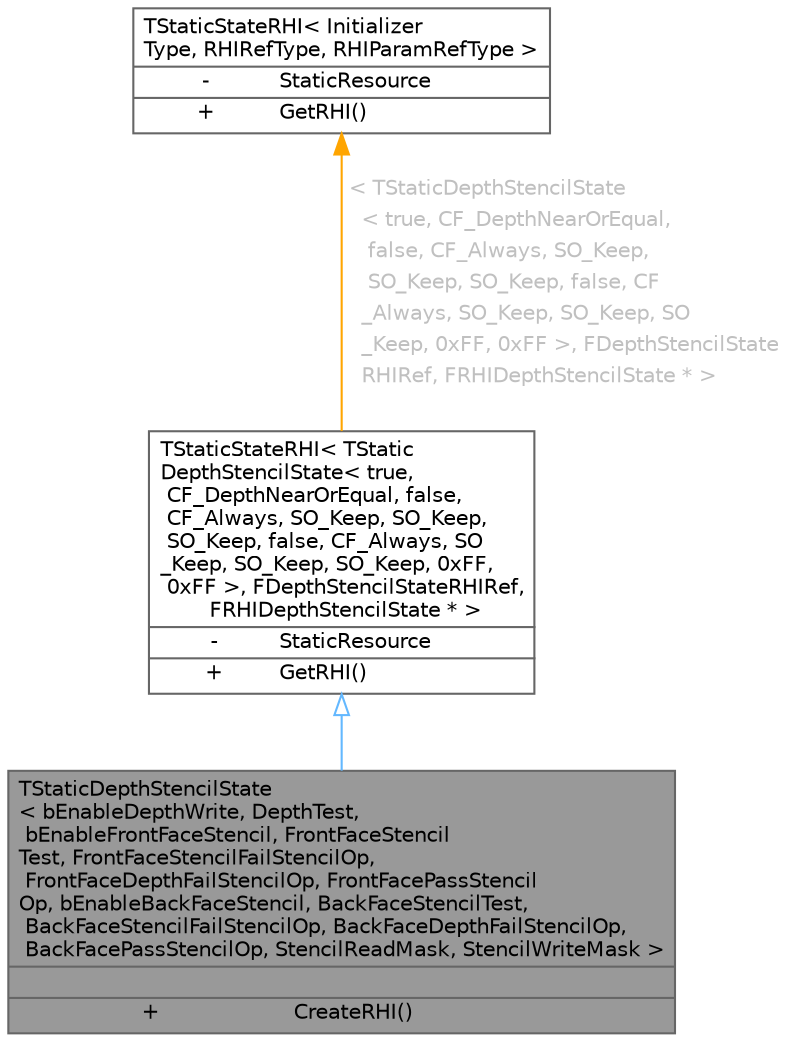 digraph "TStaticDepthStencilState&lt; bEnableDepthWrite, DepthTest, bEnableFrontFaceStencil, FrontFaceStencilTest, FrontFaceStencilFailStencilOp, FrontFaceDepthFailStencilOp, FrontFacePassStencilOp, bEnableBackFaceStencil, BackFaceStencilTest, BackFaceStencilFailStencilOp, BackFaceDepthFailStencilOp, BackFacePassStencilOp, StencilReadMask, StencilWriteMask &gt;"
{
 // INTERACTIVE_SVG=YES
 // LATEX_PDF_SIZE
  bgcolor="transparent";
  edge [fontname=Helvetica,fontsize=10,labelfontname=Helvetica,labelfontsize=10];
  node [fontname=Helvetica,fontsize=10,shape=box,height=0.2,width=0.4];
  Node1 [id="Node000001",shape=plain,label=<<TABLE CELLBORDER="0" BORDER="1"><TR><TD COLSPAN="2" CELLPADDING="1" CELLSPACING="0">TStaticDepthStencilState<BR ALIGN="LEFT"/>&lt; bEnableDepthWrite, DepthTest,<BR ALIGN="LEFT"/> bEnableFrontFaceStencil, FrontFaceStencil<BR ALIGN="LEFT"/>Test, FrontFaceStencilFailStencilOp,<BR ALIGN="LEFT"/> FrontFaceDepthFailStencilOp, FrontFacePassStencil<BR ALIGN="LEFT"/>Op, bEnableBackFaceStencil, BackFaceStencilTest,<BR ALIGN="LEFT"/> BackFaceStencilFailStencilOp, BackFaceDepthFailStencilOp,<BR ALIGN="LEFT"/> BackFacePassStencilOp, StencilReadMask, StencilWriteMask &gt;</TD></TR>
<HR/>
<TR><TD COLSPAN="2" CELLPADDING="1" CELLSPACING="0">&nbsp;</TD></TR>
<HR/>
<TR><TD VALIGN="top" CELLPADDING="1" CELLSPACING="0">+</TD><TD VALIGN="top" ALIGN="LEFT" CELLPADDING="1" CELLSPACING="0">CreateRHI()<BR ALIGN="LEFT"/></TD></TR>
</TABLE>>
,height=0.2,width=0.4,color="gray40", fillcolor="grey60", style="filled", fontcolor="black",tooltip="A static RHI stencil state resource."];
  Node2 -> Node1 [id="edge1_Node000001_Node000002",dir="back",color="steelblue1",style="solid",tooltip=" ",arrowtail="onormal"];
  Node2 [id="Node000002",shape=plain,label=<<TABLE CELLBORDER="0" BORDER="1"><TR><TD COLSPAN="2" CELLPADDING="1" CELLSPACING="0">TStaticStateRHI&lt; TStatic<BR ALIGN="LEFT"/>DepthStencilState&lt; true,<BR ALIGN="LEFT"/> CF_DepthNearOrEqual, false,<BR ALIGN="LEFT"/> CF_Always, SO_Keep, SO_Keep,<BR ALIGN="LEFT"/> SO_Keep, false, CF_Always, SO<BR ALIGN="LEFT"/>_Keep, SO_Keep, SO_Keep, 0xFF,<BR ALIGN="LEFT"/> 0xFF &gt;, FDepthStencilStateRHIRef,<BR ALIGN="LEFT"/> FRHIDepthStencilState * &gt;</TD></TR>
<HR/>
<TR><TD VALIGN="top" CELLPADDING="1" CELLSPACING="0">-</TD><TD VALIGN="top" ALIGN="LEFT" CELLPADDING="1" CELLSPACING="0">StaticResource<BR ALIGN="LEFT"/></TD></TR>
<HR/>
<TR><TD VALIGN="top" CELLPADDING="1" CELLSPACING="0">+</TD><TD VALIGN="top" ALIGN="LEFT" CELLPADDING="1" CELLSPACING="0">GetRHI()<BR ALIGN="LEFT"/></TD></TR>
</TABLE>>
,height=0.2,width=0.4,color="gray40", fillcolor="white", style="filled",URL="$db/d8a/classTStaticStateRHI.html",tooltip=" "];
  Node3 -> Node2 [id="edge2_Node000002_Node000003",dir="back",color="orange",style="solid",tooltip=" ",label=<<TABLE CELLBORDER="0" BORDER="0"><TR><TD VALIGN="top" ALIGN="LEFT" CELLPADDING="1" CELLSPACING="0">&lt; TStaticDepthStencilState</TD></TR>
<TR><TD VALIGN="top" ALIGN="LEFT" CELLPADDING="1" CELLSPACING="0">&nbsp;&nbsp;&lt; true, CF_DepthNearOrEqual,</TD></TR>
<TR><TD VALIGN="top" ALIGN="LEFT" CELLPADDING="1" CELLSPACING="0">&nbsp;&nbsp; false, CF_Always, SO_Keep,</TD></TR>
<TR><TD VALIGN="top" ALIGN="LEFT" CELLPADDING="1" CELLSPACING="0">&nbsp;&nbsp; SO_Keep, SO_Keep, false, CF</TD></TR>
<TR><TD VALIGN="top" ALIGN="LEFT" CELLPADDING="1" CELLSPACING="0">&nbsp;&nbsp;_Always, SO_Keep, SO_Keep, SO</TD></TR>
<TR><TD VALIGN="top" ALIGN="LEFT" CELLPADDING="1" CELLSPACING="0">&nbsp;&nbsp;_Keep, 0xFF, 0xFF &gt;, FDepthStencilState</TD></TR>
<TR><TD VALIGN="top" ALIGN="LEFT" CELLPADDING="1" CELLSPACING="0">&nbsp;&nbsp;RHIRef, FRHIDepthStencilState * &gt;</TD></TR>
</TABLE>> ,fontcolor="grey" ];
  Node3 [id="Node000003",shape=plain,label=<<TABLE CELLBORDER="0" BORDER="1"><TR><TD COLSPAN="2" CELLPADDING="1" CELLSPACING="0">TStaticStateRHI&lt; Initializer<BR ALIGN="LEFT"/>Type, RHIRefType, RHIParamRefType &gt;</TD></TR>
<HR/>
<TR><TD VALIGN="top" CELLPADDING="1" CELLSPACING="0">-</TD><TD VALIGN="top" ALIGN="LEFT" CELLPADDING="1" CELLSPACING="0">StaticResource<BR ALIGN="LEFT"/></TD></TR>
<HR/>
<TR><TD VALIGN="top" CELLPADDING="1" CELLSPACING="0">+</TD><TD VALIGN="top" ALIGN="LEFT" CELLPADDING="1" CELLSPACING="0">GetRHI()<BR ALIGN="LEFT"/></TD></TR>
</TABLE>>
,height=0.2,width=0.4,color="gray40", fillcolor="white", style="filled",URL="$db/d8a/classTStaticStateRHI.html",tooltip="The base class of the static RHI state classes."];
}
